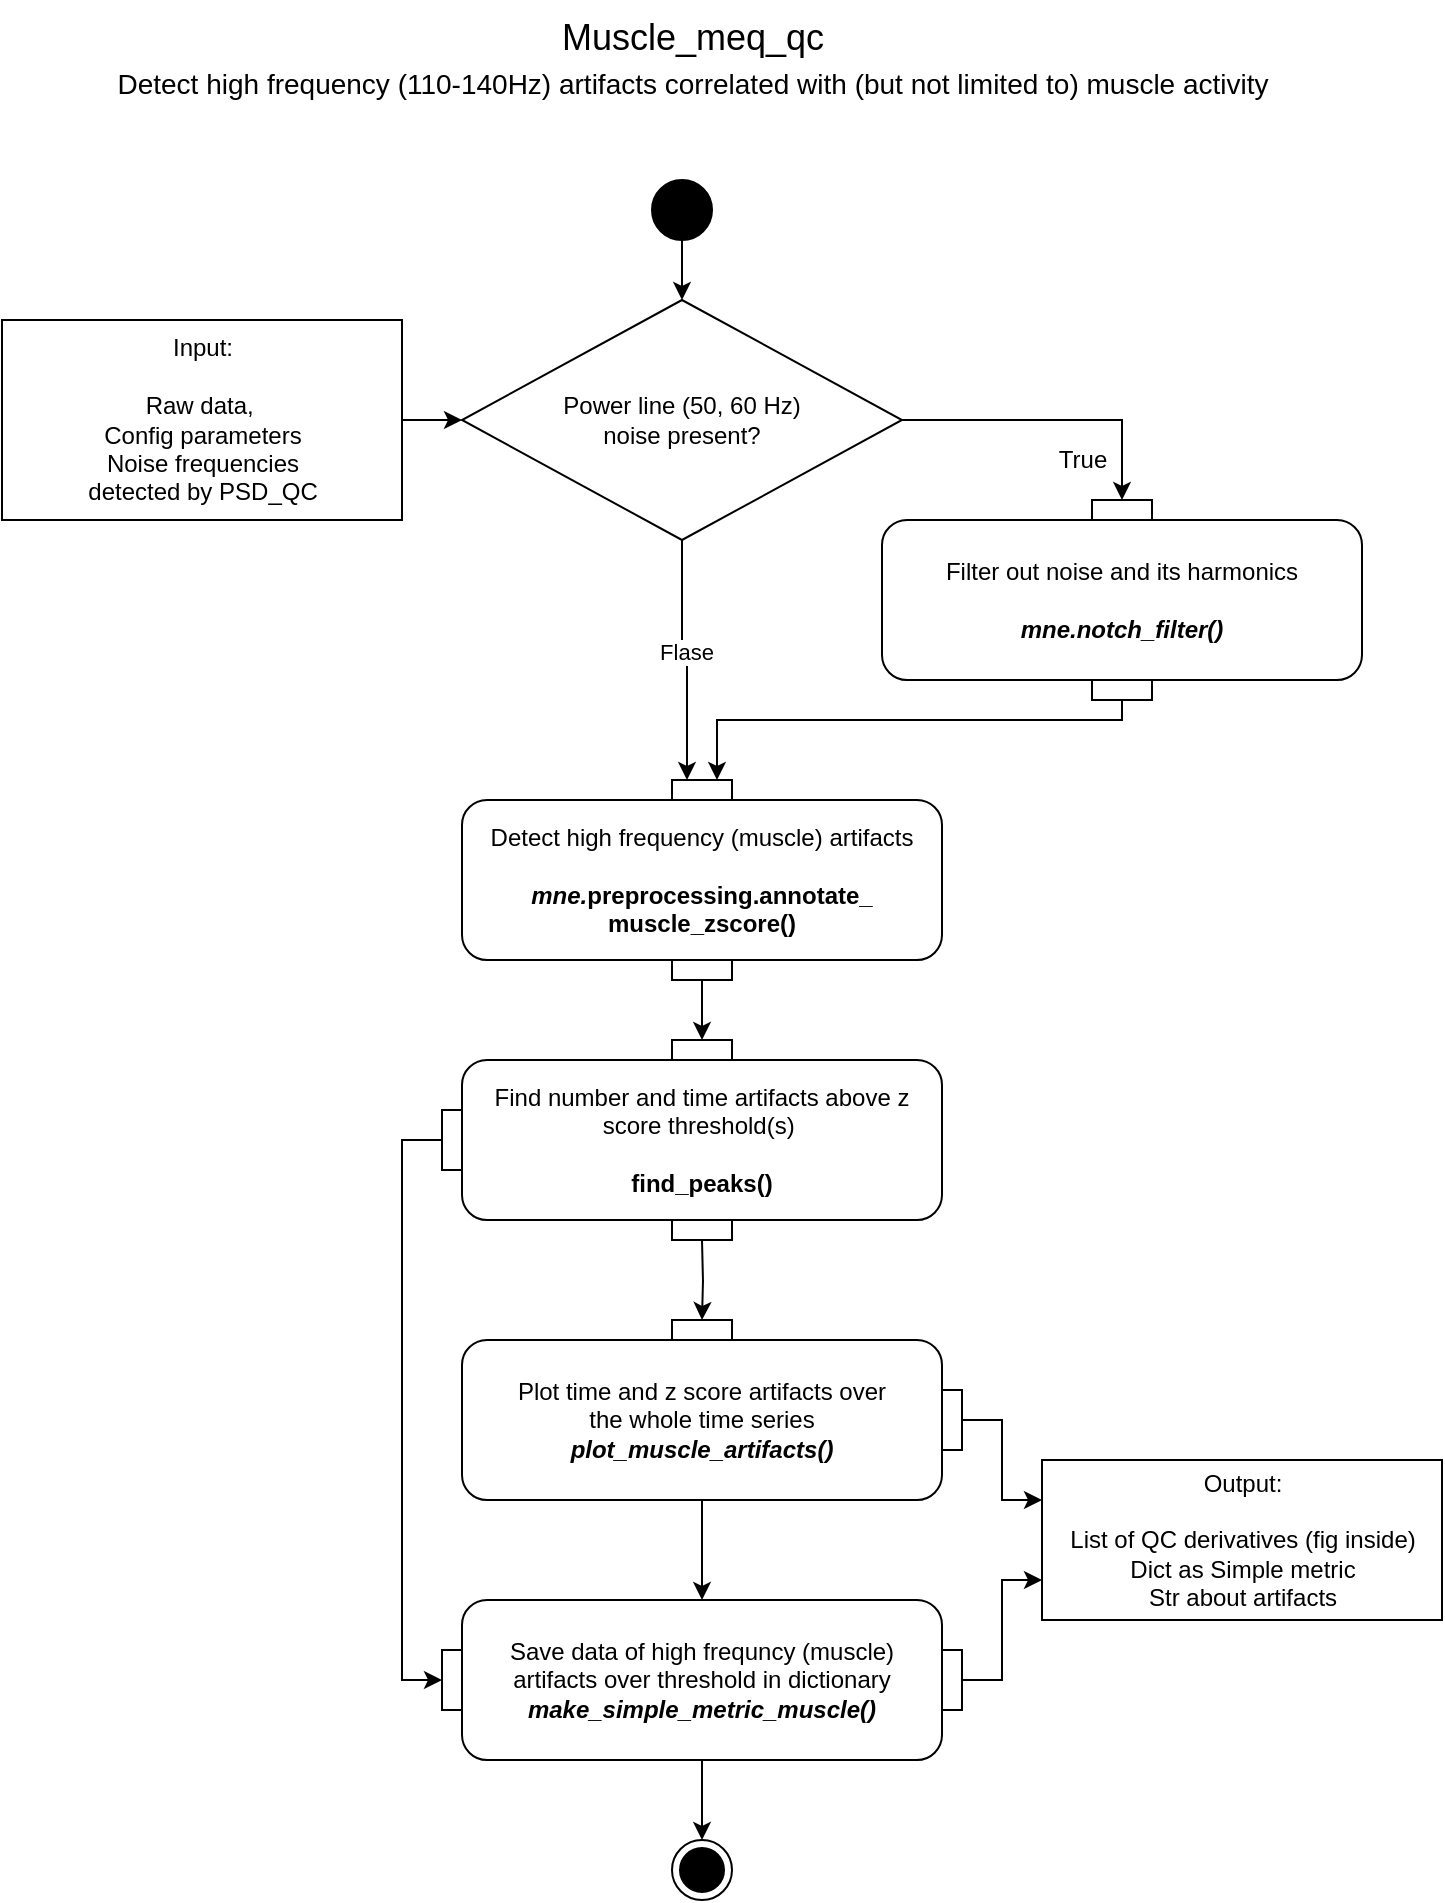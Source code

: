 <mxfile version="20.8.16" type="device"><diagram name="Page-1" id="dtkTwhtDY3SrjnRo8XkO"><mxGraphModel dx="1505" dy="1597" grid="1" gridSize="10" guides="1" tooltips="1" connect="1" arrows="1" fold="1" page="0" pageScale="1" pageWidth="827" pageHeight="1169" math="0" shadow="0"><root><mxCell id="0"/><mxCell id="1" parent="0"/><mxCell id="lJstjDnfzTnsdC9-dKv9-14" value="&lt;font style=&quot;&quot;&gt;Muscle_meq_qc&lt;br&gt;&lt;font style=&quot;font-size: 14px;&quot;&gt;Detect high frequency (110-140Hz) artifacts correlated with (but not limited to) muscle activity&lt;/font&gt;&lt;br&gt;&lt;/font&gt;" style="text;html=1;align=center;verticalAlign=middle;resizable=0;points=[];autosize=1;strokeColor=none;fillColor=none;fontSize=18;fontFamily=Helvetica;" parent="1" vertex="1"><mxGeometry x="305" y="-210" width="600" height="60" as="geometry"/></mxCell><mxCell id="VmBpd-jAXGRa_ZSsbWtE-30" style="edgeStyle=orthogonalEdgeStyle;rounded=0;orthogonalLoop=1;jettySize=auto;html=1;entryX=0.25;entryY=0;entryDx=0;entryDy=0;" parent="1" source="yhwz2y4raJEEbXIZIOFM-8" target="VmBpd-jAXGRa_ZSsbWtE-28" edge="1"><mxGeometry relative="1" as="geometry"/></mxCell><mxCell id="VmBpd-jAXGRa_ZSsbWtE-31" value="Flase" style="edgeLabel;html=1;align=center;verticalAlign=middle;resizable=0;points=[];" parent="VmBpd-jAXGRa_ZSsbWtE-30" vertex="1" connectable="0"><mxGeometry x="-0.087" y="2" relative="1" as="geometry"><mxPoint as="offset"/></mxGeometry></mxCell><mxCell id="yhwz2y4raJEEbXIZIOFM-8" value="Power line (50, 60 Hz) &lt;br&gt;noise present?" style="rhombus;whiteSpace=wrap;html=1;fontSize=12;" parent="1" vertex="1"><mxGeometry x="490" y="-60" width="220" height="120" as="geometry"/></mxCell><mxCell id="yhwz2y4raJEEbXIZIOFM-16" value="" style="endArrow=classic;html=1;rounded=0;fontSize=12;exitX=1;exitY=0.5;exitDx=0;exitDy=0;entryX=0.5;entryY=0;entryDx=0;entryDy=0;" parent="1" source="yhwz2y4raJEEbXIZIOFM-8" target="VmBpd-jAXGRa_ZSsbWtE-13" edge="1"><mxGeometry relative="1" as="geometry"><mxPoint x="580" y="420" as="sourcePoint"/><mxPoint x="790" y="60" as="targetPoint"/><Array as="points"><mxPoint x="820"/></Array></mxGeometry></mxCell><mxCell id="yhwz2y4raJEEbXIZIOFM-17" value="True" style="edgeLabel;resizable=0;html=1;align=center;verticalAlign=middle;fontSize=12;" parent="yhwz2y4raJEEbXIZIOFM-16" connectable="0" vertex="1"><mxGeometry relative="1" as="geometry"><mxPoint x="15" y="20" as="offset"/></mxGeometry></mxCell><mxCell id="VmBpd-jAXGRa_ZSsbWtE-4" style="edgeStyle=orthogonalEdgeStyle;rounded=0;orthogonalLoop=1;jettySize=auto;html=1;" parent="1" source="VmBpd-jAXGRa_ZSsbWtE-1" target="yhwz2y4raJEEbXIZIOFM-8" edge="1"><mxGeometry relative="1" as="geometry"/></mxCell><mxCell id="VmBpd-jAXGRa_ZSsbWtE-1" value="Input:&lt;br&gt;&lt;br&gt;Raw data,&amp;nbsp;&lt;br&gt;Config parameters&lt;br&gt;Noise frequencies &lt;br&gt;detected by PSD_QC" style="html=1;" parent="1" vertex="1"><mxGeometry x="260" y="-50" width="200" height="100" as="geometry"/></mxCell><mxCell id="VmBpd-jAXGRa_ZSsbWtE-3" value="" style="edgeStyle=orthogonalEdgeStyle;rounded=0;orthogonalLoop=1;jettySize=auto;html=1;" parent="1" source="VmBpd-jAXGRa_ZSsbWtE-2" target="yhwz2y4raJEEbXIZIOFM-8" edge="1"><mxGeometry relative="1" as="geometry"/></mxCell><mxCell id="VmBpd-jAXGRa_ZSsbWtE-2" value="" style="ellipse;fillColor=strokeColor;" parent="1" vertex="1"><mxGeometry x="585" y="-120" width="30" height="30" as="geometry"/></mxCell><mxCell id="VmBpd-jAXGRa_ZSsbWtE-10" value="" style="group" parent="1" vertex="1" connectable="0"><mxGeometry x="700" y="40" width="240" height="100" as="geometry"/></mxCell><mxCell id="VmBpd-jAXGRa_ZSsbWtE-11" value="Filter out noise and its harmonics&lt;br&gt;&lt;br&gt;&lt;i&gt;&lt;b&gt;mne.notch_filter()&lt;/b&gt;&lt;/i&gt;" style="html=1;align=center;verticalAlign=middle;rounded=1;absoluteArcSize=1;arcSize=25;dashed=0;fontFamily=Helvetica;fontSize=12;whiteSpace=wrap;container=0;noLabel=0;imageAlign=center;" parent="VmBpd-jAXGRa_ZSsbWtE-10" vertex="1"><mxGeometry y="10" width="240" height="80" as="geometry"/></mxCell><mxCell id="VmBpd-jAXGRa_ZSsbWtE-12" value="pinOut 2" style="fontStyle=0;labelPosition=center;verticalLabelPosition=bottom;align=center;verticalAlign=top;spacingLeft=2;fontFamily=Helvetica;fontSize=12;resizable=0;container=0;noLabel=1;" parent="VmBpd-jAXGRa_ZSsbWtE-10" vertex="1"><mxGeometry x="105" y="90" width="30" height="10" as="geometry"/></mxCell><mxCell id="VmBpd-jAXGRa_ZSsbWtE-13" value="pinIn 1" style="fontStyle=0;labelPosition=center;verticalLabelPosition=top;align=center;verticalAlign=bottom;spacingLeft=2;fontFamily=Helvetica;fontSize=12;resizable=0;container=0;noLabel=1;" parent="VmBpd-jAXGRa_ZSsbWtE-10" vertex="1"><mxGeometry x="105" width="30" height="10" as="geometry"/></mxCell><mxCell id="VmBpd-jAXGRa_ZSsbWtE-14" style="edgeStyle=orthogonalEdgeStyle;rounded=0;orthogonalLoop=1;jettySize=auto;html=1;entryX=0.75;entryY=0;entryDx=0;entryDy=0;exitX=0.5;exitY=1;exitDx=0;exitDy=0;" parent="1" source="VmBpd-jAXGRa_ZSsbWtE-12" target="VmBpd-jAXGRa_ZSsbWtE-28" edge="1"><mxGeometry relative="1" as="geometry"><mxPoint x="640.84" y="187.97" as="targetPoint"/><Array as="points"><mxPoint x="820" y="150"/><mxPoint x="618" y="150"/></Array></mxGeometry></mxCell><mxCell id="VmBpd-jAXGRa_ZSsbWtE-25" value="" style="group" parent="1" vertex="1" connectable="0"><mxGeometry x="490" y="180" width="240" height="100" as="geometry"/></mxCell><mxCell id="VmBpd-jAXGRa_ZSsbWtE-26" value="Detect high frequency (muscle) artifacts&lt;b&gt;&lt;i&gt;&lt;br&gt;&lt;br&gt;mne.&lt;/i&gt;&lt;/b&gt;&lt;span style=&quot;border-color: var(--border-color); font-weight: 700; background-color: initial;&quot;&gt;preprocessing.&lt;/span&gt;&lt;span style=&quot;border-color: var(--border-color); font-weight: 700; background-color: initial;&quot;&gt;annotate_&lt;br&gt;muscle_zscore()&lt;/span&gt;" style="html=1;align=center;verticalAlign=middle;rounded=1;absoluteArcSize=1;arcSize=25;dashed=0;fontFamily=Helvetica;fontSize=12;whiteSpace=wrap;container=0;noLabel=0;imageAlign=center;" parent="VmBpd-jAXGRa_ZSsbWtE-25" vertex="1"><mxGeometry y="10" width="240" height="80" as="geometry"/></mxCell><mxCell id="VmBpd-jAXGRa_ZSsbWtE-27" value="pinOut 2" style="fontStyle=0;labelPosition=center;verticalLabelPosition=bottom;align=center;verticalAlign=top;spacingLeft=2;fontFamily=Helvetica;fontSize=12;resizable=0;container=0;noLabel=1;" parent="VmBpd-jAXGRa_ZSsbWtE-25" vertex="1"><mxGeometry x="105" y="90" width="30" height="10" as="geometry"/></mxCell><mxCell id="VmBpd-jAXGRa_ZSsbWtE-28" value="pinIn 1" style="fontStyle=0;labelPosition=center;verticalLabelPosition=top;align=center;verticalAlign=bottom;spacingLeft=2;fontFamily=Helvetica;fontSize=12;resizable=0;container=0;noLabel=1;" parent="VmBpd-jAXGRa_ZSsbWtE-25" vertex="1"><mxGeometry x="105" width="30" height="10" as="geometry"/></mxCell><mxCell id="VmBpd-jAXGRa_ZSsbWtE-37" value="" style="edgeStyle=orthogonalEdgeStyle;rounded=0;orthogonalLoop=1;jettySize=auto;html=1;" parent="1" source="VmBpd-jAXGRa_ZSsbWtE-27" edge="1"><mxGeometry relative="1" as="geometry"><mxPoint x="610" y="310" as="targetPoint"/></mxGeometry></mxCell><mxCell id="VmBpd-jAXGRa_ZSsbWtE-42" value="" style="edgeStyle=orthogonalEdgeStyle;rounded=0;orthogonalLoop=1;jettySize=auto;html=1;" parent="1" edge="1"><mxGeometry relative="1" as="geometry"><mxPoint x="610" y="410" as="sourcePoint"/><mxPoint x="610" y="450" as="targetPoint"/></mxGeometry></mxCell><mxCell id="VmBpd-jAXGRa_ZSsbWtE-43" value="" style="group;flipH=1;" parent="1" vertex="1" connectable="0"><mxGeometry x="480" y="310" width="250" height="100" as="geometry"/></mxCell><mxCell id="VmBpd-jAXGRa_ZSsbWtE-44" value="Find number and time artifacts above z score threshold(s)&amp;nbsp;&lt;b style=&quot;border-color: var(--border-color);&quot;&gt;&lt;i style=&quot;border-color: var(--border-color);&quot;&gt;&lt;br style=&quot;border-color: var(--border-color);&quot;&gt;&lt;br style=&quot;border-color: var(--border-color);&quot;&gt;&lt;/i&gt;&lt;/b&gt;&lt;b&gt;&lt;span style=&quot;border-color: var(--border-color);&quot;&gt;find_peaks&lt;/span&gt;()&lt;/b&gt;" style="html=1;align=center;verticalAlign=middle;rounded=1;absoluteArcSize=1;arcSize=25;dashed=0;fontFamily=Helvetica;fontSize=12;whiteSpace=wrap;container=0;noLabel=0;imageAlign=center;" parent="VmBpd-jAXGRa_ZSsbWtE-43" vertex="1"><mxGeometry x="10" y="10" width="240" height="80" as="geometry"/></mxCell><mxCell id="VmBpd-jAXGRa_ZSsbWtE-45" value="pinOut 2" style="fontStyle=0;labelPosition=center;verticalLabelPosition=bottom;align=center;verticalAlign=top;spacingLeft=2;fontFamily=Helvetica;fontSize=12;resizable=0;container=0;noLabel=1;" parent="VmBpd-jAXGRa_ZSsbWtE-43" vertex="1"><mxGeometry x="115" y="90" width="30" height="10" as="geometry"/></mxCell><mxCell id="VmBpd-jAXGRa_ZSsbWtE-46" value="pinOut 1" style="fontStyle=0;labelPosition=right;verticalLabelPosition=middle;align=left;verticalAlign=middle;spacingLeft=2;fontFamily=Helvetica;fontSize=12;resizable=0;container=0;noLabel=1;" parent="VmBpd-jAXGRa_ZSsbWtE-43" vertex="1"><mxGeometry y="35" width="10" height="30" as="geometry"/></mxCell><mxCell id="VmBpd-jAXGRa_ZSsbWtE-47" value="pinIn 1" style="fontStyle=0;labelPosition=center;verticalLabelPosition=top;align=center;verticalAlign=bottom;spacingLeft=2;fontFamily=Helvetica;fontSize=12;resizable=0;container=0;noLabel=1;" parent="VmBpd-jAXGRa_ZSsbWtE-43" vertex="1"><mxGeometry x="115" width="30" height="10" as="geometry"/></mxCell><mxCell id="VmBpd-jAXGRa_ZSsbWtE-52" value="" style="group;flipH=1;flipV=0;" parent="1" vertex="1" connectable="0"><mxGeometry x="490" y="450" width="250" height="90" as="geometry"/></mxCell><mxCell id="VmBpd-jAXGRa_ZSsbWtE-53" value="&lt;span style=&quot;border-color: var(--border-color);&quot;&gt;Plot time and z score&amp;nbsp;artifacts over the&amp;nbsp;whole time series&lt;br style=&quot;border-color: var(--border-color);&quot;&gt;&lt;b style=&quot;border-color: var(--border-color);&quot;&gt;&lt;i style=&quot;border-color: var(--border-color);&quot;&gt;plot_muscle_artifacts()&lt;/i&gt;&lt;/b&gt;&lt;br&gt;&lt;/span&gt;" style="html=1;align=center;verticalAlign=middle;rounded=1;absoluteArcSize=1;arcSize=25;dashed=0;fontFamily=Helvetica;fontSize=12;whiteSpace=wrap;container=0;noLabel=0;imageAlign=center;" parent="VmBpd-jAXGRa_ZSsbWtE-52" vertex="1"><mxGeometry y="10" width="240" height="80" as="geometry"/></mxCell><mxCell id="VmBpd-jAXGRa_ZSsbWtE-54" value="pinIn 2" style="fontStyle=0;labelPosition=left;verticalLabelPosition=middle;align=right;verticalAlign=middle;spacingLeft=2;fontFamily=Helvetica;fontSize=12;flipH=0;resizable=0;container=0;noLabel=1;" parent="VmBpd-jAXGRa_ZSsbWtE-52" vertex="1"><mxGeometry x="240" y="35" width="10" height="30" as="geometry"/></mxCell><mxCell id="VmBpd-jAXGRa_ZSsbWtE-55" value="pinIn 1" style="fontStyle=0;labelPosition=center;verticalLabelPosition=top;align=center;verticalAlign=bottom;spacingLeft=2;fontFamily=Helvetica;fontSize=12;resizable=0;container=0;noLabel=1;" parent="VmBpd-jAXGRa_ZSsbWtE-52" vertex="1"><mxGeometry x="105" width="30" height="10" as="geometry"/></mxCell><mxCell id="VmBpd-jAXGRa_ZSsbWtE-59" value="Output:&lt;br&gt;&lt;br&gt;List of QC derivatives (fig inside)&lt;br&gt;Dict as Simple metric&lt;br&gt;Str about artifacts" style="html=1;dashed=0;fontFamily=Helvetica;fontSize=12;fontColor=rgb(0, 0, 0);align=center;strokeColor=rgb(0, 0, 0);fillColor=rgb(255, 255, 255);" parent="1" vertex="1"><mxGeometry x="780" y="520" width="200" height="80" as="geometry"/></mxCell><mxCell id="VmBpd-jAXGRa_ZSsbWtE-60" value="" style="group" parent="1" vertex="1" connectable="0"><mxGeometry x="480" y="590" width="260" height="80" as="geometry"/></mxCell><mxCell id="VmBpd-jAXGRa_ZSsbWtE-61" value="Save data of high frequncy (muscle) &lt;br&gt;artifacts over threshold&amp;nbsp;in dictionary&lt;br style=&quot;border-color: var(--border-color);&quot;&gt;&lt;b style=&quot;border-color: var(--border-color);&quot;&gt;&lt;i style=&quot;border-color: var(--border-color);&quot;&gt;make_simple_metric_muscle()&lt;/i&gt;&lt;/b&gt;" style="html=1;align=center;verticalAlign=middle;rounded=1;absoluteArcSize=1;arcSize=25;dashed=0;fontFamily=Helvetica;fontSize=12;whiteSpace=wrap;container=0;noLabel=0;imageAlign=center;" parent="VmBpd-jAXGRa_ZSsbWtE-60" vertex="1"><mxGeometry x="10" width="240" height="80" as="geometry"/></mxCell><mxCell id="VmBpd-jAXGRa_ZSsbWtE-62" value="pinOut 1" style="fontStyle=0;labelPosition=right;verticalLabelPosition=middle;align=left;verticalAlign=middle;spacingLeft=2;fontFamily=Helvetica;fontSize=12;resizable=0;container=0;noLabel=1;" parent="VmBpd-jAXGRa_ZSsbWtE-60" vertex="1"><mxGeometry x="250" y="25" width="10" height="30" as="geometry"/></mxCell><mxCell id="VmBpd-jAXGRa_ZSsbWtE-63" value="pinIn 2" style="fontStyle=0;labelPosition=left;verticalLabelPosition=middle;align=right;verticalAlign=middle;spacingLeft=2;fontFamily=Helvetica;fontSize=12;flipH=0;resizable=0;container=0;noLabel=1;" parent="VmBpd-jAXGRa_ZSsbWtE-60" vertex="1"><mxGeometry y="25" width="10" height="30" as="geometry"/></mxCell><mxCell id="VmBpd-jAXGRa_ZSsbWtE-67" value="" style="ellipse;html=1;shape=endState;fillColor=strokeColor;" parent="1" vertex="1"><mxGeometry x="595" y="710" width="30" height="30" as="geometry"/></mxCell><mxCell id="VmBpd-jAXGRa_ZSsbWtE-68" value="" style="edgeStyle=orthogonalEdgeStyle;rounded=0;orthogonalLoop=1;jettySize=auto;html=1;" parent="1" source="VmBpd-jAXGRa_ZSsbWtE-61" target="VmBpd-jAXGRa_ZSsbWtE-67" edge="1"><mxGeometry relative="1" as="geometry"/></mxCell><mxCell id="VmBpd-jAXGRa_ZSsbWtE-69" value="" style="edgeStyle=orthogonalEdgeStyle;rounded=0;orthogonalLoop=1;jettySize=auto;html=1;" parent="1" source="VmBpd-jAXGRa_ZSsbWtE-53" target="VmBpd-jAXGRa_ZSsbWtE-61" edge="1"><mxGeometry relative="1" as="geometry"/></mxCell><mxCell id="VmBpd-jAXGRa_ZSsbWtE-70" style="edgeStyle=orthogonalEdgeStyle;rounded=0;orthogonalLoop=1;jettySize=auto;html=1;entryX=0;entryY=0.5;entryDx=0;entryDy=0;" parent="1" source="VmBpd-jAXGRa_ZSsbWtE-46" target="VmBpd-jAXGRa_ZSsbWtE-63" edge="1"><mxGeometry relative="1" as="geometry"><Array as="points"><mxPoint x="460" y="360"/><mxPoint x="460" y="630"/></Array></mxGeometry></mxCell><mxCell id="VmBpd-jAXGRa_ZSsbWtE-71" style="edgeStyle=orthogonalEdgeStyle;rounded=0;orthogonalLoop=1;jettySize=auto;html=1;entryX=0;entryY=0.25;entryDx=0;entryDy=0;" parent="1" source="VmBpd-jAXGRa_ZSsbWtE-54" target="VmBpd-jAXGRa_ZSsbWtE-59" edge="1"><mxGeometry relative="1" as="geometry"/></mxCell><mxCell id="VmBpd-jAXGRa_ZSsbWtE-72" style="edgeStyle=orthogonalEdgeStyle;rounded=0;orthogonalLoop=1;jettySize=auto;html=1;entryX=0;entryY=0.75;entryDx=0;entryDy=0;" parent="1" source="VmBpd-jAXGRa_ZSsbWtE-62" target="VmBpd-jAXGRa_ZSsbWtE-59" edge="1"><mxGeometry relative="1" as="geometry"/></mxCell></root></mxGraphModel></diagram></mxfile>